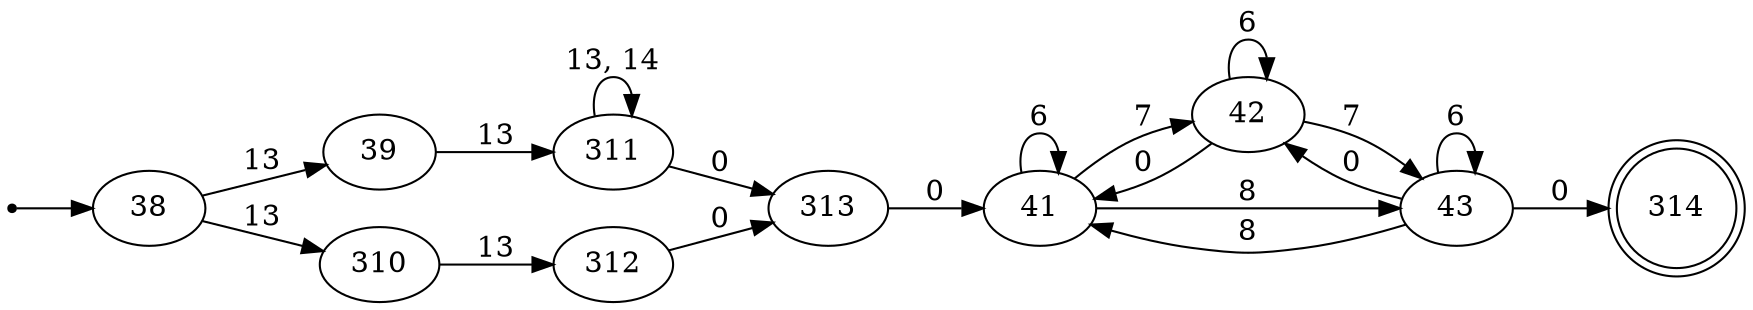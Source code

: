 digraph{

rankdir=LR;
inic[shape=point];

inic->38;

38->39 [label="13"];
38->310 [label="13"];
39->311 [label="13"];
41->41 [label="6"];
41->42 [label="7"];
41->43 [label="8"];
42->41 [label="0"];
42->42 [label="6"];
42->43 [label="7"];
43->41 [label="8"];
43->42 [label="0"];
43->43 [label="6"];
43->314 [label="0"];
310->312 [label="13"];
311->311 [label="13, 14"];
311->313 [label="0"];
312->313 [label="0"];
313->41 [label="0"];

314[shape=doublecircle];
}
